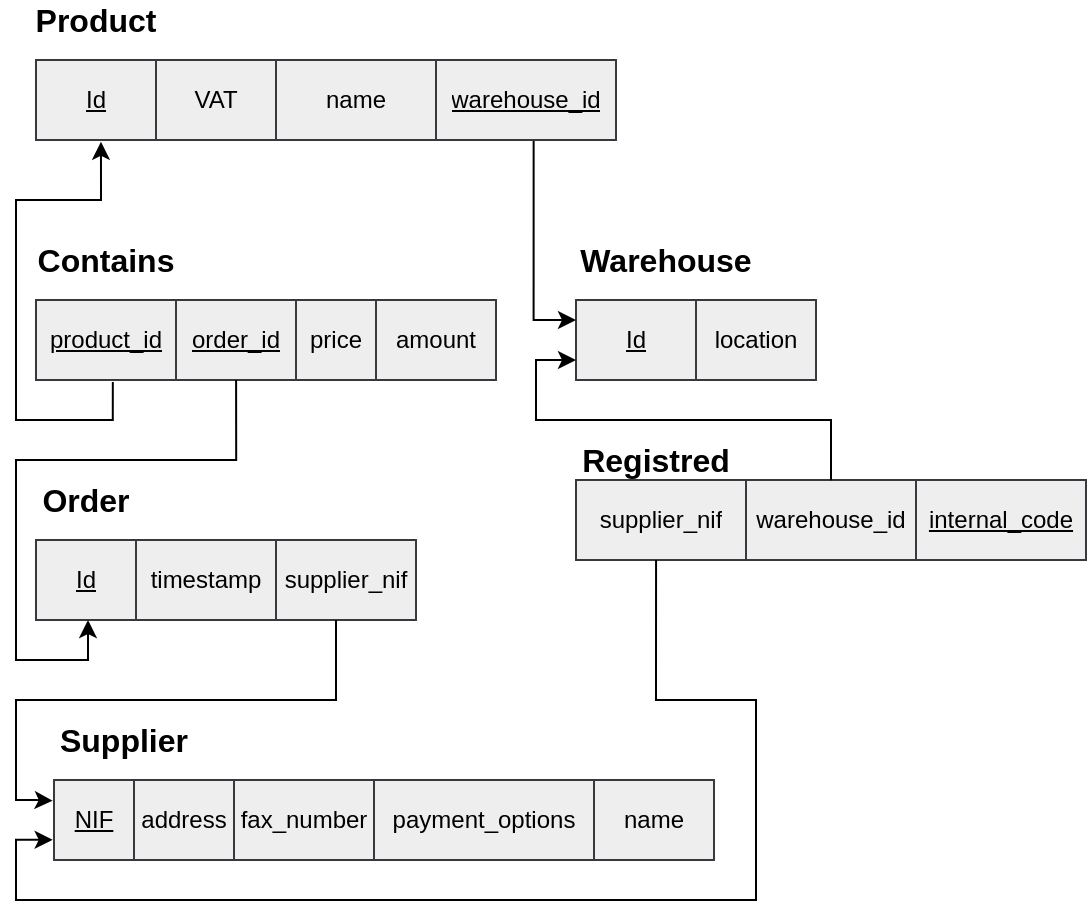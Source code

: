 <mxfile version="14.5.1" type="device"><diagram id="awQnCeHu5diEvYcB-MYF" name="Page-1"><mxGraphModel dx="1086" dy="806" grid="1" gridSize="10" guides="1" tooltips="1" connect="1" arrows="1" fold="1" page="1" pageScale="1" pageWidth="600" pageHeight="500" math="0" shadow="0"><root><mxCell id="0"/><mxCell id="1" parent="0"/><mxCell id="sPOk5662qX4cxHoraNVg-1" value="" style="shape=table;html=1;whiteSpace=wrap;startSize=0;container=1;collapsible=0;childLayout=tableLayout;fillColor=#eeeeee;strokeColor=#36393d;" parent="1" vertex="1"><mxGeometry x="40" y="40" width="290" height="40" as="geometry"/></mxCell><mxCell id="sPOk5662qX4cxHoraNVg-2" value="" style="shape=partialRectangle;html=1;whiteSpace=wrap;collapsible=0;dropTarget=0;pointerEvents=0;fillColor=none;top=0;left=0;bottom=0;right=0;points=[[0,0.5],[1,0.5]];portConstraint=eastwest;" parent="sPOk5662qX4cxHoraNVg-1" vertex="1"><mxGeometry width="290" height="40" as="geometry"/></mxCell><mxCell id="sPOk5662qX4cxHoraNVg-3" value="&lt;u&gt;Id&lt;/u&gt;" style="shape=partialRectangle;html=1;whiteSpace=wrap;connectable=0;fillColor=none;top=0;left=0;bottom=0;right=0;overflow=hidden;" parent="sPOk5662qX4cxHoraNVg-2" vertex="1"><mxGeometry width="60" height="40" as="geometry"/></mxCell><mxCell id="sPOk5662qX4cxHoraNVg-4" value="VAT" style="shape=partialRectangle;html=1;whiteSpace=wrap;connectable=0;fillColor=none;top=0;left=0;bottom=0;right=0;overflow=hidden;" parent="sPOk5662qX4cxHoraNVg-2" vertex="1"><mxGeometry x="60" width="60" height="40" as="geometry"/></mxCell><mxCell id="sPOk5662qX4cxHoraNVg-5" value="name" style="shape=partialRectangle;html=1;whiteSpace=wrap;connectable=0;fillColor=none;top=0;left=0;bottom=0;right=0;overflow=hidden;" parent="sPOk5662qX4cxHoraNVg-2" vertex="1"><mxGeometry x="120" width="80" height="40" as="geometry"/></mxCell><mxCell id="sPOk5662qX4cxHoraNVg-33" value="warehouse_id" style="shape=partialRectangle;html=1;whiteSpace=wrap;connectable=0;fillColor=none;top=0;left=0;bottom=0;right=0;overflow=hidden;fontStyle=4" parent="sPOk5662qX4cxHoraNVg-2" vertex="1"><mxGeometry x="200" width="90" height="40" as="geometry"/></mxCell><mxCell id="sPOk5662qX4cxHoraNVg-6" value="&lt;span style=&quot;font-size: 16px&quot;&gt;&lt;b&gt;Product&lt;/b&gt;&lt;/span&gt;" style="text;html=1;strokeColor=none;fillColor=none;align=center;verticalAlign=middle;whiteSpace=wrap;rounded=0;" parent="1" vertex="1"><mxGeometry x="40" y="10" width="60" height="20" as="geometry"/></mxCell><mxCell id="sPOk5662qX4cxHoraNVg-13" value="" style="shape=table;html=1;whiteSpace=wrap;startSize=0;container=1;collapsible=0;childLayout=tableLayout;fillColor=#eeeeee;strokeColor=#36393d;" parent="1" vertex="1"><mxGeometry x="310" y="160" width="120" height="40" as="geometry"/></mxCell><mxCell id="sPOk5662qX4cxHoraNVg-14" value="" style="shape=partialRectangle;html=1;whiteSpace=wrap;collapsible=0;dropTarget=0;pointerEvents=0;fillColor=none;top=0;left=0;bottom=0;right=0;points=[[0,0.5],[1,0.5]];portConstraint=eastwest;" parent="sPOk5662qX4cxHoraNVg-13" vertex="1"><mxGeometry width="120" height="40" as="geometry"/></mxCell><mxCell id="sPOk5662qX4cxHoraNVg-15" value="&lt;u&gt;Id&lt;/u&gt;" style="shape=partialRectangle;html=1;whiteSpace=wrap;connectable=0;fillColor=none;top=0;left=0;bottom=0;right=0;overflow=hidden;" parent="sPOk5662qX4cxHoraNVg-14" vertex="1"><mxGeometry width="60" height="40" as="geometry"/></mxCell><mxCell id="sPOk5662qX4cxHoraNVg-16" value="location" style="shape=partialRectangle;html=1;whiteSpace=wrap;connectable=0;fillColor=none;top=0;left=0;bottom=0;right=0;overflow=hidden;" parent="sPOk5662qX4cxHoraNVg-14" vertex="1"><mxGeometry x="60" width="60" height="40" as="geometry"/></mxCell><mxCell id="sPOk5662qX4cxHoraNVg-18" value="&lt;span style=&quot;font-size: 16px&quot;&gt;&lt;b&gt;Warehouse&lt;/b&gt;&lt;/span&gt;" style="text;html=1;strokeColor=none;fillColor=none;align=center;verticalAlign=middle;whiteSpace=wrap;rounded=0;" parent="1" vertex="1"><mxGeometry x="310" y="130" width="90" height="20" as="geometry"/></mxCell><mxCell id="sPOk5662qX4cxHoraNVg-24" value="" style="shape=table;html=1;whiteSpace=wrap;startSize=0;container=1;collapsible=0;childLayout=tableLayout;fillColor=#eeeeee;strokeColor=#36393d;" parent="1" vertex="1"><mxGeometry x="49" y="400" width="330" height="40" as="geometry"/></mxCell><mxCell id="sPOk5662qX4cxHoraNVg-25" value="" style="shape=partialRectangle;html=1;whiteSpace=wrap;collapsible=0;dropTarget=0;pointerEvents=0;fillColor=none;top=0;left=0;bottom=0;right=0;points=[[0,0.5],[1,0.5]];portConstraint=eastwest;" parent="sPOk5662qX4cxHoraNVg-24" vertex="1"><mxGeometry width="330" height="40" as="geometry"/></mxCell><mxCell id="sPOk5662qX4cxHoraNVg-26" value="&lt;u&gt;NIF&lt;/u&gt;" style="shape=partialRectangle;html=1;whiteSpace=wrap;connectable=0;fillColor=none;top=0;left=0;bottom=0;right=0;overflow=hidden;" parent="sPOk5662qX4cxHoraNVg-25" vertex="1"><mxGeometry width="40" height="40" as="geometry"/></mxCell><mxCell id="sPOk5662qX4cxHoraNVg-27" value="address" style="shape=partialRectangle;html=1;whiteSpace=wrap;connectable=0;fillColor=none;top=0;left=0;bottom=0;right=0;overflow=hidden;" parent="sPOk5662qX4cxHoraNVg-25" vertex="1"><mxGeometry x="40" width="50" height="40" as="geometry"/></mxCell><mxCell id="sPOk5662qX4cxHoraNVg-29" value="fax_number" style="shape=partialRectangle;html=1;whiteSpace=wrap;connectable=0;fillColor=none;top=0;left=0;bottom=0;right=0;overflow=hidden;" parent="sPOk5662qX4cxHoraNVg-25" vertex="1"><mxGeometry x="90" width="70" height="40" as="geometry"/></mxCell><mxCell id="sPOk5662qX4cxHoraNVg-30" value="payment_options" style="shape=partialRectangle;html=1;whiteSpace=wrap;connectable=0;fillColor=none;top=0;left=0;bottom=0;right=0;overflow=hidden;" parent="sPOk5662qX4cxHoraNVg-25" vertex="1"><mxGeometry x="160" width="110" height="40" as="geometry"/></mxCell><mxCell id="sPOk5662qX4cxHoraNVg-31" value="name" style="shape=partialRectangle;html=1;whiteSpace=wrap;connectable=0;fillColor=none;top=0;left=0;bottom=0;right=0;overflow=hidden;" parent="sPOk5662qX4cxHoraNVg-25" vertex="1"><mxGeometry x="270" width="60" height="40" as="geometry"/></mxCell><mxCell id="sPOk5662qX4cxHoraNVg-28" value="&lt;span style=&quot;font-size: 16px&quot;&gt;&lt;b&gt;Supplier&lt;/b&gt;&lt;/span&gt;" style="text;html=1;strokeColor=none;fillColor=none;align=center;verticalAlign=middle;whiteSpace=wrap;rounded=0;" parent="1" vertex="1"><mxGeometry x="49" y="370" width="70" height="20" as="geometry"/></mxCell><mxCell id="sPOk5662qX4cxHoraNVg-34" value="" style="shape=table;html=1;whiteSpace=wrap;startSize=0;container=1;collapsible=0;childLayout=tableLayout;fillColor=#eeeeee;strokeColor=#36393d;" parent="1" vertex="1"><mxGeometry x="40" y="159.97" width="230" height="40" as="geometry"/></mxCell><mxCell id="sPOk5662qX4cxHoraNVg-35" value="" style="shape=partialRectangle;html=1;whiteSpace=wrap;collapsible=0;dropTarget=0;pointerEvents=0;fillColor=none;top=0;left=0;bottom=0;right=0;points=[[0,0.5],[1,0.5]];portConstraint=eastwest;" parent="sPOk5662qX4cxHoraNVg-34" vertex="1"><mxGeometry width="230" height="40" as="geometry"/></mxCell><mxCell id="sPOk5662qX4cxHoraNVg-36" value="&lt;u&gt;product_id&lt;/u&gt;" style="shape=partialRectangle;html=1;whiteSpace=wrap;connectable=0;fillColor=none;top=0;left=0;bottom=0;right=0;overflow=hidden;" parent="sPOk5662qX4cxHoraNVg-35" vertex="1"><mxGeometry width="70" height="40" as="geometry"/></mxCell><mxCell id="sPOk5662qX4cxHoraNVg-37" value="order_id" style="shape=partialRectangle;html=1;whiteSpace=wrap;connectable=0;fillColor=none;top=0;left=0;bottom=0;right=0;overflow=hidden;fontStyle=4" parent="sPOk5662qX4cxHoraNVg-35" vertex="1"><mxGeometry x="70" width="60" height="40" as="geometry"/></mxCell><mxCell id="sPOk5662qX4cxHoraNVg-38" value="price" style="shape=partialRectangle;html=1;whiteSpace=wrap;connectable=0;fillColor=none;top=0;left=0;bottom=0;right=0;overflow=hidden;" parent="sPOk5662qX4cxHoraNVg-35" vertex="1"><mxGeometry x="130" width="40" height="40" as="geometry"/></mxCell><mxCell id="sPOk5662qX4cxHoraNVg-39" value="amount" style="shape=partialRectangle;html=1;whiteSpace=wrap;connectable=0;fillColor=none;top=0;left=0;bottom=0;right=0;overflow=hidden;" parent="sPOk5662qX4cxHoraNVg-35" vertex="1"><mxGeometry x="170" width="60" height="40" as="geometry"/></mxCell><mxCell id="sPOk5662qX4cxHoraNVg-46" value="" style="endArrow=classic;html=1;entryX=0.435;entryY=1;entryDx=0;entryDy=0;entryPerimeter=0;edgeStyle=orthogonalEdgeStyle;rounded=0;exitX=0.435;exitY=1;exitDx=0;exitDy=0;exitPerimeter=0;" parent="sPOk5662qX4cxHoraNVg-34" source="sPOk5662qX4cxHoraNVg-35" edge="1"><mxGeometry width="50" height="50" relative="1" as="geometry"><mxPoint x="90" y="30" as="sourcePoint"/><mxPoint x="26" y="160.03" as="targetPoint"/><Array as="points"><mxPoint x="100" y="80"/><mxPoint x="-10" y="80"/><mxPoint x="-10" y="180"/><mxPoint x="26" y="180"/></Array></mxGeometry></mxCell><mxCell id="sPOk5662qX4cxHoraNVg-40" value="&lt;span style=&quot;font-size: 16px&quot;&gt;&lt;b&gt;Contains&lt;/b&gt;&lt;/span&gt;" style="text;html=1;strokeColor=none;fillColor=none;align=center;verticalAlign=middle;whiteSpace=wrap;rounded=0;" parent="1" vertex="1"><mxGeometry x="40" y="129.97" width="70" height="20" as="geometry"/></mxCell><mxCell id="sPOk5662qX4cxHoraNVg-41" value="" style="shape=table;html=1;whiteSpace=wrap;startSize=0;container=1;collapsible=0;childLayout=tableLayout;fillColor=#eeeeee;strokeColor=#36393d;" parent="1" vertex="1"><mxGeometry x="40" y="279.97" width="190" height="40" as="geometry"/></mxCell><mxCell id="sPOk5662qX4cxHoraNVg-42" value="" style="shape=partialRectangle;html=1;whiteSpace=wrap;collapsible=0;dropTarget=0;pointerEvents=0;fillColor=none;top=0;left=0;bottom=0;right=0;points=[[0,0.5],[1,0.5]];portConstraint=eastwest;" parent="sPOk5662qX4cxHoraNVg-41" vertex="1"><mxGeometry width="190" height="40" as="geometry"/></mxCell><mxCell id="sPOk5662qX4cxHoraNVg-43" value="&lt;u&gt;Id&lt;/u&gt;" style="shape=partialRectangle;html=1;whiteSpace=wrap;connectable=0;fillColor=none;top=0;left=0;bottom=0;right=0;overflow=hidden;" parent="sPOk5662qX4cxHoraNVg-42" vertex="1"><mxGeometry width="50" height="40" as="geometry"/></mxCell><mxCell id="sPOk5662qX4cxHoraNVg-44" value="timestamp" style="shape=partialRectangle;html=1;whiteSpace=wrap;connectable=0;fillColor=none;top=0;left=0;bottom=0;right=0;overflow=hidden;" parent="sPOk5662qX4cxHoraNVg-42" vertex="1"><mxGeometry x="50" width="70" height="40" as="geometry"/></mxCell><mxCell id="sPOk5662qX4cxHoraNVg-58" value="supplier_nif" style="shape=partialRectangle;html=1;whiteSpace=wrap;connectable=0;fillColor=none;top=0;left=0;bottom=0;right=0;overflow=hidden;" parent="sPOk5662qX4cxHoraNVg-42" vertex="1"><mxGeometry x="120" width="70" height="40" as="geometry"/></mxCell><mxCell id="sPOk5662qX4cxHoraNVg-45" value="&lt;span style=&quot;font-size: 16px&quot;&gt;&lt;b&gt;Order&lt;/b&gt;&lt;/span&gt;" style="text;html=1;strokeColor=none;fillColor=none;align=center;verticalAlign=middle;whiteSpace=wrap;rounded=0;" parent="1" vertex="1"><mxGeometry x="40" y="249.97" width="50" height="20" as="geometry"/></mxCell><mxCell id="sPOk5662qX4cxHoraNVg-50" value="" style="shape=table;html=1;whiteSpace=wrap;startSize=0;container=1;collapsible=0;childLayout=tableLayout;fillColor=#eeeeee;strokeColor=#36393d;" parent="1" vertex="1"><mxGeometry x="310" y="249.97" width="255" height="40" as="geometry"/></mxCell><mxCell id="sPOk5662qX4cxHoraNVg-51" value="" style="shape=partialRectangle;html=1;whiteSpace=wrap;collapsible=0;dropTarget=0;pointerEvents=0;fillColor=none;top=0;left=0;bottom=0;right=0;points=[[0,0.5],[1,0.5]];portConstraint=eastwest;" parent="sPOk5662qX4cxHoraNVg-50" vertex="1"><mxGeometry width="255" height="40" as="geometry"/></mxCell><mxCell id="sPOk5662qX4cxHoraNVg-52" value="&lt;span&gt;supplier_nif&lt;/span&gt;" style="shape=partialRectangle;html=1;whiteSpace=wrap;connectable=0;fillColor=none;top=0;left=0;bottom=0;right=0;overflow=hidden;fontStyle=0" parent="sPOk5662qX4cxHoraNVg-51" vertex="1"><mxGeometry width="85" height="40" as="geometry"/></mxCell><mxCell id="sPOk5662qX4cxHoraNVg-53" value="&lt;span&gt;&lt;span&gt;warehouse_id&lt;/span&gt;&lt;/span&gt;" style="shape=partialRectangle;html=1;whiteSpace=wrap;connectable=0;fillColor=none;top=0;left=0;bottom=0;right=0;overflow=hidden;fontStyle=0" parent="sPOk5662qX4cxHoraNVg-51" vertex="1"><mxGeometry x="85" width="85" height="40" as="geometry"/></mxCell><mxCell id="sPOk5662qX4cxHoraNVg-55" value="&lt;u&gt;internal_code&lt;/u&gt;" style="shape=partialRectangle;html=1;whiteSpace=wrap;connectable=0;fillColor=none;top=0;left=0;bottom=0;right=0;overflow=hidden;" parent="sPOk5662qX4cxHoraNVg-51" vertex="1"><mxGeometry x="170" width="85" height="40" as="geometry"/></mxCell><mxCell id="sPOk5662qX4cxHoraNVg-54" value="&lt;span style=&quot;font-size: 16px&quot;&gt;&lt;b&gt;Registred&lt;/b&gt;&lt;/span&gt;" style="text;html=1;strokeColor=none;fillColor=none;align=center;verticalAlign=middle;whiteSpace=wrap;rounded=0;" parent="1" vertex="1"><mxGeometry x="310" y="229.97" width="80" height="20" as="geometry"/></mxCell><mxCell id="sPOk5662qX4cxHoraNVg-59" style="edgeStyle=orthogonalEdgeStyle;rounded=0;orthogonalLoop=1;jettySize=auto;html=1;exitX=0;exitY=0.5;exitDx=0;exitDy=0;entryX=-0.002;entryY=0.258;entryDx=0;entryDy=0;entryPerimeter=0;" parent="1" target="sPOk5662qX4cxHoraNVg-25" edge="1"><mxGeometry relative="1" as="geometry"><mxPoint x="40" y="410" as="targetPoint"/><Array as="points"><mxPoint x="190" y="360"/><mxPoint x="30" y="360"/><mxPoint x="30" y="410"/><mxPoint x="40" y="410"/></Array><mxPoint x="190" y="320" as="sourcePoint"/></mxGeometry></mxCell><mxCell id="sPOk5662qX4cxHoraNVg-47" value="" style="endArrow=classic;html=1;entryX=0.112;entryY=1.022;entryDx=0;entryDy=0;entryPerimeter=0;edgeStyle=orthogonalEdgeStyle;rounded=0;exitX=0.167;exitY=1.025;exitDx=0;exitDy=0;exitPerimeter=0;" parent="1" source="sPOk5662qX4cxHoraNVg-35" target="sPOk5662qX4cxHoraNVg-2" edge="1"><mxGeometry width="50" height="50" relative="1" as="geometry"><mxPoint x="350.05" y="210" as="sourcePoint"/><mxPoint x="73" y="90" as="targetPoint"/><Array as="points"><mxPoint x="78" y="201"/><mxPoint x="78" y="220"/><mxPoint x="30" y="220"/><mxPoint x="30" y="110"/><mxPoint x="72" y="110"/></Array></mxGeometry></mxCell><mxCell id="sPOk5662qX4cxHoraNVg-60" style="edgeStyle=orthogonalEdgeStyle;rounded=0;orthogonalLoop=1;jettySize=auto;html=1;exitX=0.157;exitY=1;exitDx=0;exitDy=0;exitPerimeter=0;entryX=-0.002;entryY=0.747;entryDx=0;entryDy=0;entryPerimeter=0;" parent="1" source="sPOk5662qX4cxHoraNVg-51" target="sPOk5662qX4cxHoraNVg-25" edge="1"><mxGeometry relative="1" as="geometry"><Array as="points"><mxPoint x="350" y="360"/><mxPoint x="400" y="360"/><mxPoint x="400" y="460"/><mxPoint x="30" y="460"/><mxPoint x="30" y="430"/></Array><mxPoint x="40" y="430" as="targetPoint"/></mxGeometry></mxCell><mxCell id="sPOk5662qX4cxHoraNVg-57" style="edgeStyle=orthogonalEdgeStyle;rounded=0;orthogonalLoop=1;jettySize=auto;html=1;exitX=0.5;exitY=0.004;exitDx=0;exitDy=0;exitPerimeter=0;" parent="1" source="sPOk5662qX4cxHoraNVg-51" edge="1"><mxGeometry relative="1" as="geometry"><mxPoint x="310" y="190" as="targetPoint"/><Array as="points"><mxPoint x="437" y="220"/><mxPoint x="290" y="220"/><mxPoint x="290" y="190"/><mxPoint x="310" y="190"/></Array><mxPoint x="447" y="238" as="sourcePoint"/></mxGeometry></mxCell><mxCell id="sPOk5662qX4cxHoraNVg-49" style="edgeStyle=orthogonalEdgeStyle;rounded=0;orthogonalLoop=1;jettySize=auto;html=1;exitX=0.858;exitY=1.011;exitDx=0;exitDy=0;exitPerimeter=0;" parent="1" source="sPOk5662qX4cxHoraNVg-2" edge="1"><mxGeometry relative="1" as="geometry"><Array as="points"><mxPoint x="289" y="170"/><mxPoint x="310" y="170"/></Array><mxPoint x="310" y="170" as="targetPoint"/></mxGeometry></mxCell></root></mxGraphModel></diagram></mxfile>